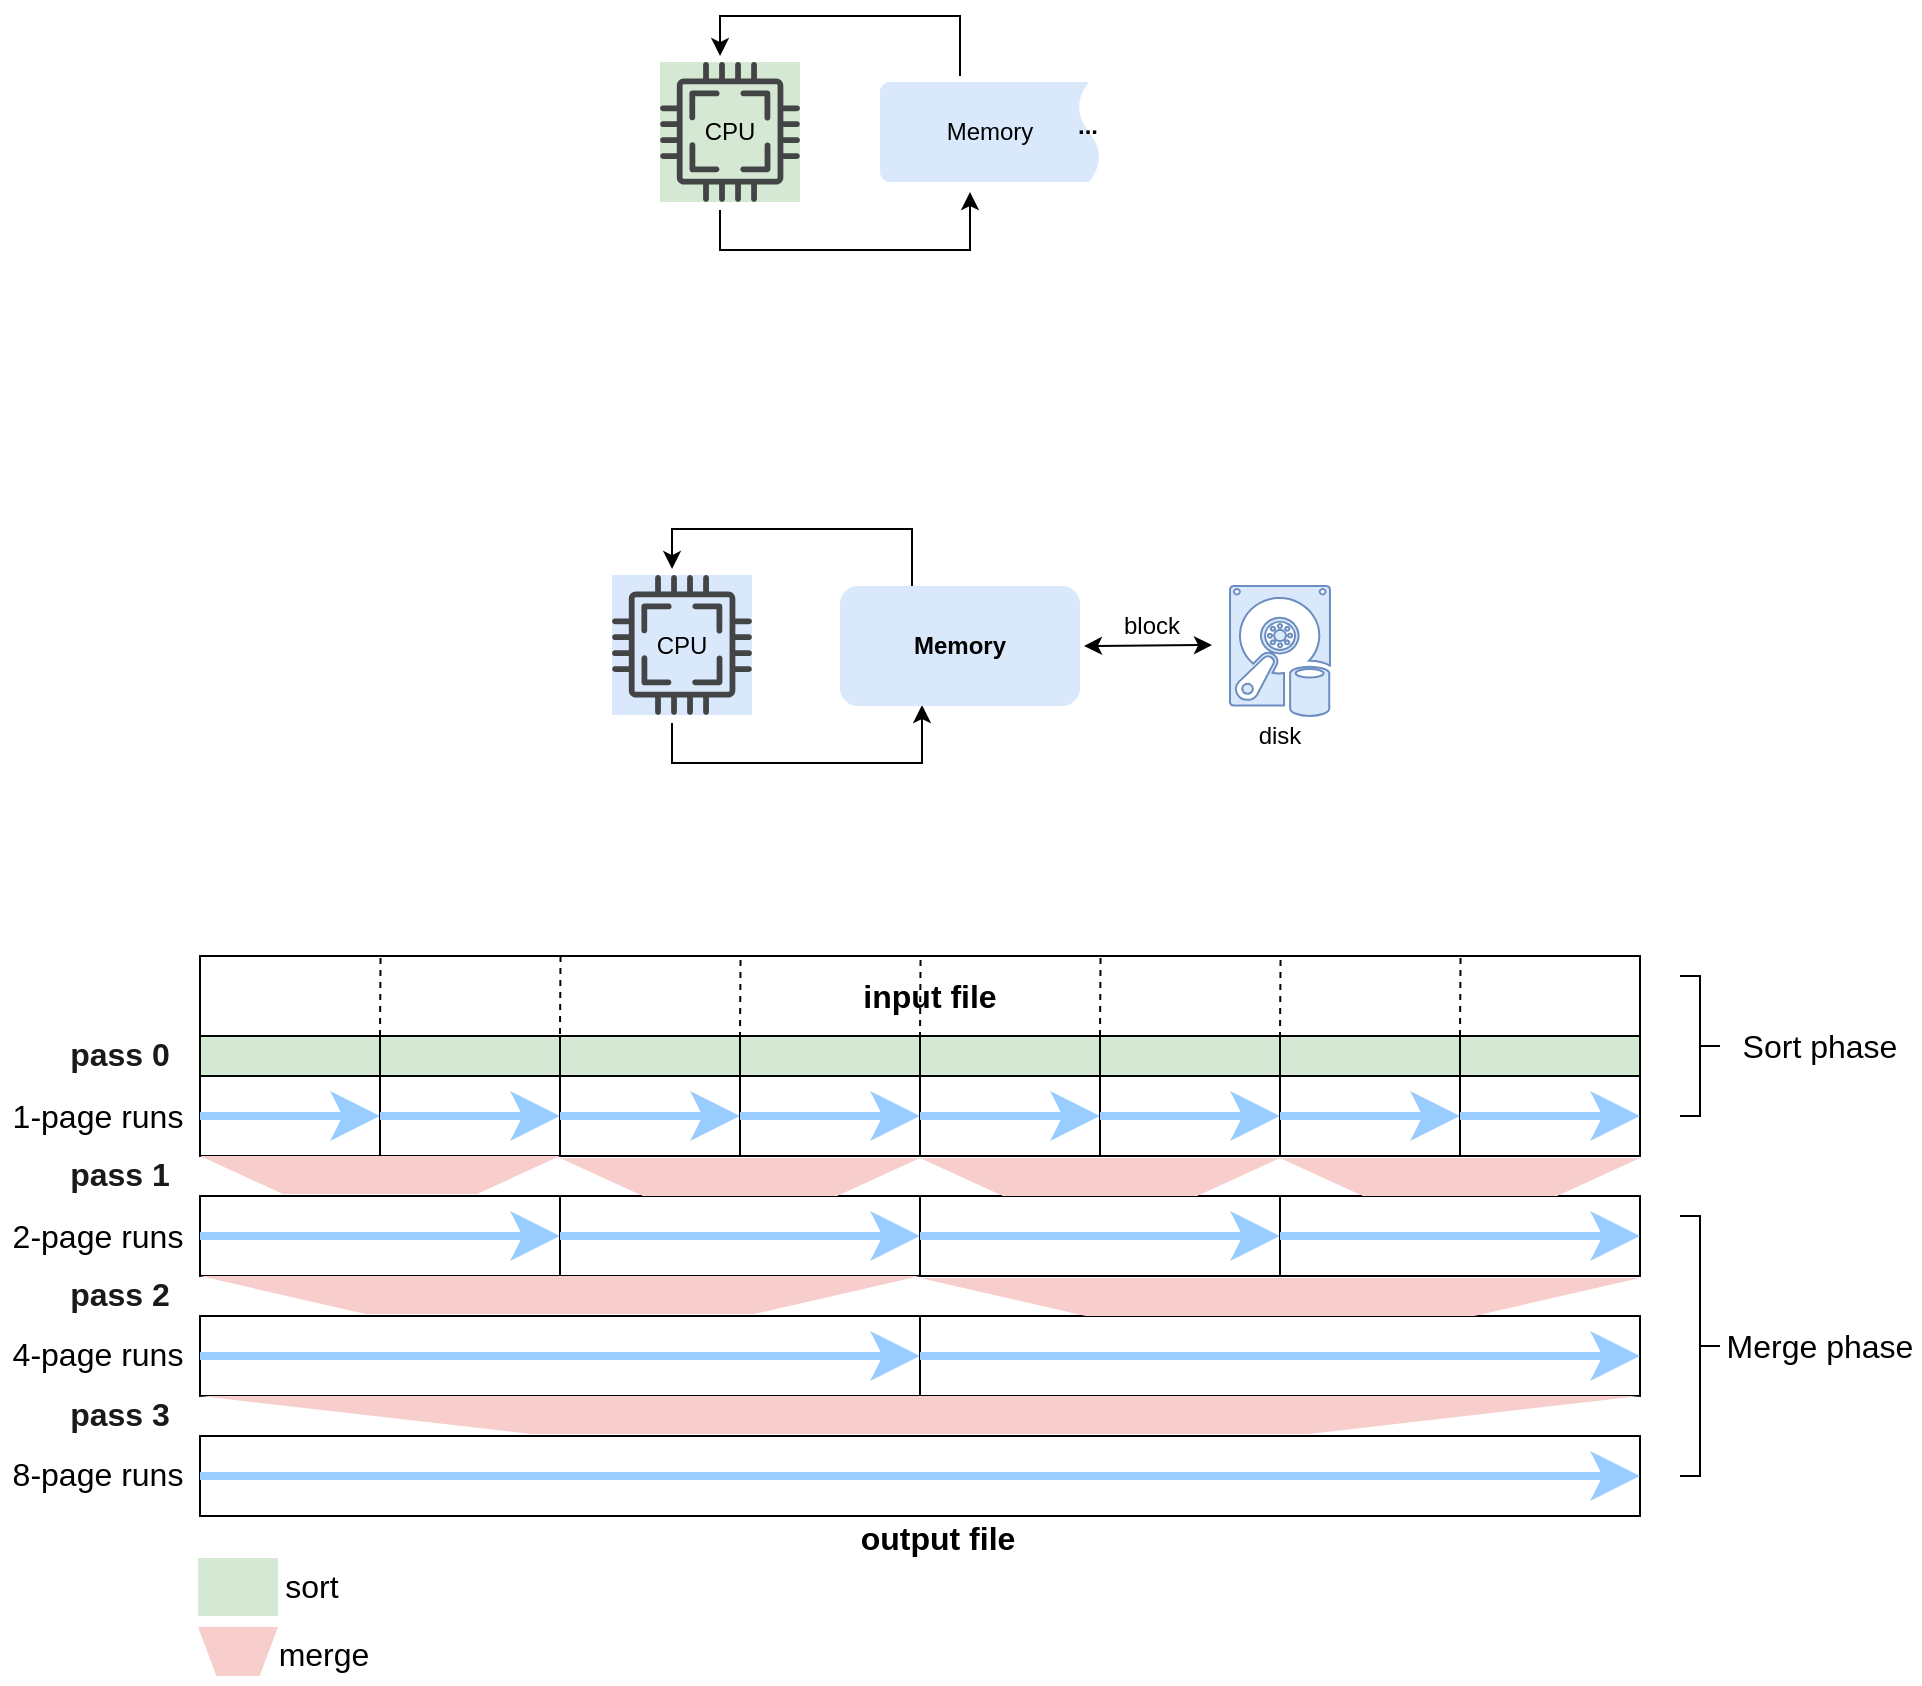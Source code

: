 <mxfile version="20.6.0" type="github">
  <diagram id="4smZeyvt5P-9_RaWFuqd" name="Page-1">
    <mxGraphModel dx="2059" dy="652" grid="1" gridSize="10" guides="1" tooltips="1" connect="1" arrows="1" fold="1" page="1" pageScale="1" pageWidth="850" pageHeight="1100" math="0" shadow="0">
      <root>
        <mxCell id="0" />
        <mxCell id="1" parent="0" />
        <mxCell id="fH4loxEB4iK8McvrBhj8-144" value="" style="verticalLabelPosition=middle;verticalAlign=middle;html=1;shape=trapezoid;perimeter=trapezoidPerimeter;whiteSpace=wrap;size=0.23;arcSize=10;flipV=1;labelPosition=center;align=center;strokeColor=none;strokeWidth=1;fontSize=16;fillColor=#f8cecc;" parent="1" vertex="1">
          <mxGeometry x="19" y="1045.5" width="40" height="24.5" as="geometry" />
        </mxCell>
        <mxCell id="fH4loxEB4iK8McvrBhj8-143" value="" style="rounded=0;whiteSpace=wrap;html=1;strokeColor=none;strokeWidth=1;fontSize=16;fillColor=#d5e8d4;" parent="1" vertex="1">
          <mxGeometry x="19" y="1011" width="40" height="29" as="geometry" />
        </mxCell>
        <mxCell id="fH4loxEB4iK8McvrBhj8-13" value="" style="group;fillColor=#d5e8d4;strokeColor=none;" parent="1" vertex="1" connectable="0">
          <mxGeometry x="250" y="263" width="70" height="70" as="geometry" />
        </mxCell>
        <mxCell id="fH4loxEB4iK8McvrBhj8-11" value="" style="sketch=0;pointerEvents=1;shadow=0;dashed=0;html=1;strokeColor=none;fillColor=#434445;aspect=fixed;labelPosition=center;verticalLabelPosition=bottom;verticalAlign=top;align=center;outlineConnect=0;shape=mxgraph.vvd.cpu;" parent="fH4loxEB4iK8McvrBhj8-13" vertex="1">
          <mxGeometry width="70" height="70" as="geometry" />
        </mxCell>
        <mxCell id="fH4loxEB4iK8McvrBhj8-12" value="CPU" style="text;html=1;strokeColor=none;fillColor=#d5e8d4;align=center;verticalAlign=middle;whiteSpace=wrap;rounded=0;" parent="fH4loxEB4iK8McvrBhj8-13" vertex="1">
          <mxGeometry x="20" y="20" width="30" height="30" as="geometry" />
        </mxCell>
        <mxCell id="fH4loxEB4iK8McvrBhj8-14" value="Memory" style="strokeWidth=2;html=1;shape=mxgraph.flowchart.document2;whiteSpace=wrap;size=0.1;direction=north;fillColor=#dae8fc;strokeColor=none;" parent="1" vertex="1">
          <mxGeometry x="360" y="273" width="110" height="50" as="geometry" />
        </mxCell>
        <mxCell id="fH4loxEB4iK8McvrBhj8-15" value="..." style="text;html=1;strokeColor=none;fillColor=none;align=center;verticalAlign=middle;whiteSpace=wrap;rounded=0;fontStyle=1;spacingTop=0;" parent="1" vertex="1">
          <mxGeometry x="434" y="280" width="60" height="30" as="geometry" />
        </mxCell>
        <mxCell id="fH4loxEB4iK8McvrBhj8-16" value="" style="endArrow=classic;html=1;rounded=0;entryX=0.429;entryY=-0.014;entryDx=0;entryDy=0;entryPerimeter=0;" parent="1" edge="1">
          <mxGeometry width="50" height="50" relative="1" as="geometry">
            <mxPoint x="400" y="270" as="sourcePoint" />
            <mxPoint x="280.03" y="260.02" as="targetPoint" />
            <Array as="points">
              <mxPoint x="400" y="240" />
              <mxPoint x="280" y="240" />
            </Array>
          </mxGeometry>
        </mxCell>
        <mxCell id="fH4loxEB4iK8McvrBhj8-17" value="" style="endArrow=classic;html=1;rounded=0;entryX=0;entryY=0.5;entryDx=0;entryDy=0;entryPerimeter=0;" parent="1" edge="1">
          <mxGeometry width="50" height="50" relative="1" as="geometry">
            <mxPoint x="280" y="337" as="sourcePoint" />
            <mxPoint x="405" y="328" as="targetPoint" />
            <Array as="points">
              <mxPoint x="280" y="357" />
              <mxPoint x="405" y="357" />
            </Array>
          </mxGeometry>
        </mxCell>
        <mxCell id="fH4loxEB4iK8McvrBhj8-19" value="" style="group;fillColor=#dae8fc;strokeColor=none;" parent="1" vertex="1" connectable="0">
          <mxGeometry x="226" y="519.5" width="70" height="70" as="geometry" />
        </mxCell>
        <mxCell id="fH4loxEB4iK8McvrBhj8-20" value="" style="sketch=0;pointerEvents=1;shadow=0;dashed=0;html=1;strokeColor=none;fillColor=#434445;aspect=fixed;labelPosition=center;verticalLabelPosition=bottom;verticalAlign=top;align=center;outlineConnect=0;shape=mxgraph.vvd.cpu;" parent="fH4loxEB4iK8McvrBhj8-19" vertex="1">
          <mxGeometry width="70" height="70" as="geometry" />
        </mxCell>
        <mxCell id="fH4loxEB4iK8McvrBhj8-21" value="CPU" style="text;html=1;strokeColor=none;fillColor=#dae8fc;align=center;verticalAlign=middle;whiteSpace=wrap;rounded=0;" parent="fH4loxEB4iK8McvrBhj8-19" vertex="1">
          <mxGeometry x="20" y="20" width="30" height="30" as="geometry" />
        </mxCell>
        <mxCell id="fH4loxEB4iK8McvrBhj8-24" value="" style="endArrow=classic;html=1;rounded=0;entryX=0.429;entryY=-0.014;entryDx=0;entryDy=0;entryPerimeter=0;" parent="1" edge="1">
          <mxGeometry width="50" height="50" relative="1" as="geometry">
            <mxPoint x="376" y="526.5" as="sourcePoint" />
            <mxPoint x="256.03" y="516.52" as="targetPoint" />
            <Array as="points">
              <mxPoint x="376" y="496.5" />
              <mxPoint x="256" y="496.5" />
            </Array>
          </mxGeometry>
        </mxCell>
        <mxCell id="fH4loxEB4iK8McvrBhj8-25" value="" style="endArrow=classic;html=1;rounded=0;entryX=0;entryY=0.5;entryDx=0;entryDy=0;entryPerimeter=0;" parent="1" edge="1">
          <mxGeometry width="50" height="50" relative="1" as="geometry">
            <mxPoint x="256" y="593.5" as="sourcePoint" />
            <mxPoint x="381" y="584.5" as="targetPoint" />
            <Array as="points">
              <mxPoint x="256" y="613.5" />
              <mxPoint x="381" y="613.5" />
            </Array>
          </mxGeometry>
        </mxCell>
        <mxCell id="fH4loxEB4iK8McvrBhj8-26" value="Memory" style="rounded=1;whiteSpace=wrap;html=1;strokeColor=none;fillColor=#dae8fc;fontStyle=1" parent="1" vertex="1">
          <mxGeometry x="340" y="525" width="120" height="60" as="geometry" />
        </mxCell>
        <mxCell id="fH4loxEB4iK8McvrBhj8-28" value="" style="endArrow=classic;startArrow=classic;html=1;rounded=0;exitX=1;exitY=0.5;exitDx=0;exitDy=0;entryX=0;entryY=0.5;entryDx=0;entryDy=0;" parent="1" edge="1">
          <mxGeometry width="50" height="50" relative="1" as="geometry">
            <mxPoint x="462" y="555" as="sourcePoint" />
            <mxPoint x="526" y="554.5" as="targetPoint" />
          </mxGeometry>
        </mxCell>
        <mxCell id="fH4loxEB4iK8McvrBhj8-29" value="block" style="text;html=1;strokeColor=none;fillColor=none;align=center;verticalAlign=middle;whiteSpace=wrap;rounded=0;" parent="1" vertex="1">
          <mxGeometry x="466" y="529.5" width="60" height="30" as="geometry" />
        </mxCell>
        <mxCell id="fH4loxEB4iK8McvrBhj8-30" value="" style="verticalLabelPosition=bottom;html=1;verticalAlign=top;align=center;strokeColor=#6c8ebf;fillColor=#dae8fc;shape=mxgraph.azure.vhd_data_disk;pointerEvents=1;" parent="1" vertex="1">
          <mxGeometry x="535" y="525" width="50" height="65" as="geometry" />
        </mxCell>
        <mxCell id="fH4loxEB4iK8McvrBhj8-31" value="disk" style="text;html=1;strokeColor=none;fillColor=none;align=center;verticalAlign=middle;whiteSpace=wrap;rounded=0;" parent="1" vertex="1">
          <mxGeometry x="530" y="585" width="60" height="30" as="geometry" />
        </mxCell>
        <mxCell id="fH4loxEB4iK8McvrBhj8-32" value="" style="rounded=0;whiteSpace=wrap;html=1;fontSize=16;" parent="1" vertex="1">
          <mxGeometry x="20" y="710" width="720" height="40" as="geometry" />
        </mxCell>
        <mxCell id="fH4loxEB4iK8McvrBhj8-136" value="" style="edgeStyle=orthogonalEdgeStyle;rounded=0;orthogonalLoop=1;jettySize=auto;html=1;dashed=1;strokeColor=#000000;strokeWidth=1;fontSize=16;startArrow=none;startFill=0;endArrow=block;endFill=1;endSize=12;" parent="1" source="fH4loxEB4iK8McvrBhj8-33" target="fH4loxEB4iK8McvrBhj8-32" edge="1">
          <mxGeometry relative="1" as="geometry" />
        </mxCell>
        <mxCell id="fH4loxEB4iK8McvrBhj8-33" value="" style="rounded=0;whiteSpace=wrap;html=1;fontSize=16;" parent="1" vertex="1">
          <mxGeometry x="20" y="770" width="90" height="40" as="geometry" />
        </mxCell>
        <mxCell id="fH4loxEB4iK8McvrBhj8-35" value="" style="endArrow=classic;html=1;rounded=0;fontSize=16;exitX=0;exitY=0.5;exitDx=0;exitDy=0;entryX=1;entryY=0.5;entryDx=0;entryDy=0;fillColor=#dae8fc;strokeColor=#99CCFF;strokeWidth=4;startArrow=none;startFill=0;endSize=12;" parent="1" source="fH4loxEB4iK8McvrBhj8-33" target="fH4loxEB4iK8McvrBhj8-33" edge="1">
          <mxGeometry width="50" height="50" relative="1" as="geometry">
            <mxPoint x="400" y="860" as="sourcePoint" />
            <mxPoint x="450" y="810" as="targetPoint" />
          </mxGeometry>
        </mxCell>
        <mxCell id="fH4loxEB4iK8McvrBhj8-36" value="" style="rounded=0;whiteSpace=wrap;html=1;fontSize=16;" parent="1" vertex="1">
          <mxGeometry x="110" y="770" width="90" height="40" as="geometry" />
        </mxCell>
        <mxCell id="fH4loxEB4iK8McvrBhj8-37" value="" style="endArrow=classic;html=1;rounded=0;fontSize=16;exitX=0;exitY=0.5;exitDx=0;exitDy=0;entryX=1;entryY=0.5;entryDx=0;entryDy=0;fillColor=#dae8fc;strokeColor=#99CCFF;strokeWidth=4;startArrow=none;startFill=0;endSize=12;" parent="1" source="fH4loxEB4iK8McvrBhj8-36" target="fH4loxEB4iK8McvrBhj8-36" edge="1">
          <mxGeometry width="50" height="50" relative="1" as="geometry">
            <mxPoint x="490" y="860" as="sourcePoint" />
            <mxPoint x="540" y="810" as="targetPoint" />
          </mxGeometry>
        </mxCell>
        <mxCell id="fH4loxEB4iK8McvrBhj8-38" value="" style="rounded=0;whiteSpace=wrap;html=1;fontSize=16;" parent="1" vertex="1">
          <mxGeometry x="200" y="770" width="90" height="40" as="geometry" />
        </mxCell>
        <mxCell id="fH4loxEB4iK8McvrBhj8-39" value="" style="endArrow=classic;html=1;rounded=0;fontSize=16;exitX=0;exitY=0.5;exitDx=0;exitDy=0;entryX=1;entryY=0.5;entryDx=0;entryDy=0;fillColor=#dae8fc;strokeColor=#99CCFF;strokeWidth=4;startArrow=none;startFill=0;endSize=12;" parent="1" source="fH4loxEB4iK8McvrBhj8-38" target="fH4loxEB4iK8McvrBhj8-38" edge="1">
          <mxGeometry width="50" height="50" relative="1" as="geometry">
            <mxPoint x="580" y="860" as="sourcePoint" />
            <mxPoint x="630" y="810" as="targetPoint" />
          </mxGeometry>
        </mxCell>
        <mxCell id="fH4loxEB4iK8McvrBhj8-42" value="" style="rounded=0;whiteSpace=wrap;html=1;fontSize=16;" parent="1" vertex="1">
          <mxGeometry x="290" y="770" width="90" height="40" as="geometry" />
        </mxCell>
        <mxCell id="fH4loxEB4iK8McvrBhj8-43" value="" style="endArrow=classic;html=1;rounded=0;fontSize=16;exitX=0;exitY=0.5;exitDx=0;exitDy=0;entryX=1;entryY=0.5;entryDx=0;entryDy=0;fillColor=#dae8fc;strokeColor=#99CCFF;strokeWidth=4;startArrow=none;startFill=0;endSize=12;" parent="1" source="fH4loxEB4iK8McvrBhj8-42" target="fH4loxEB4iK8McvrBhj8-42" edge="1">
          <mxGeometry width="50" height="50" relative="1" as="geometry">
            <mxPoint x="670" y="860" as="sourcePoint" />
            <mxPoint x="720" y="810" as="targetPoint" />
          </mxGeometry>
        </mxCell>
        <mxCell id="fH4loxEB4iK8McvrBhj8-44" value="" style="rounded=0;whiteSpace=wrap;html=1;fontSize=16;" parent="1" vertex="1">
          <mxGeometry x="380" y="770" width="90" height="40" as="geometry" />
        </mxCell>
        <mxCell id="fH4loxEB4iK8McvrBhj8-45" value="" style="endArrow=classic;html=1;rounded=0;fontSize=16;exitX=0;exitY=0.5;exitDx=0;exitDy=0;entryX=1;entryY=0.5;entryDx=0;entryDy=0;fillColor=#dae8fc;strokeColor=#99CCFF;strokeWidth=4;startArrow=none;startFill=0;endSize=12;" parent="1" source="fH4loxEB4iK8McvrBhj8-44" target="fH4loxEB4iK8McvrBhj8-44" edge="1">
          <mxGeometry width="50" height="50" relative="1" as="geometry">
            <mxPoint x="760" y="860" as="sourcePoint" />
            <mxPoint x="810" y="810" as="targetPoint" />
          </mxGeometry>
        </mxCell>
        <mxCell id="fH4loxEB4iK8McvrBhj8-46" value="" style="rounded=0;whiteSpace=wrap;html=1;fontSize=16;" parent="1" vertex="1">
          <mxGeometry x="470" y="770" width="90" height="40" as="geometry" />
        </mxCell>
        <mxCell id="fH4loxEB4iK8McvrBhj8-47" value="" style="endArrow=classic;html=1;rounded=0;fontSize=16;exitX=0;exitY=0.5;exitDx=0;exitDy=0;entryX=1;entryY=0.5;entryDx=0;entryDy=0;fillColor=#dae8fc;strokeColor=#99CCFF;strokeWidth=4;startArrow=none;startFill=0;endSize=12;" parent="1" source="fH4loxEB4iK8McvrBhj8-46" target="fH4loxEB4iK8McvrBhj8-46" edge="1">
          <mxGeometry width="50" height="50" relative="1" as="geometry">
            <mxPoint x="850" y="860" as="sourcePoint" />
            <mxPoint x="900" y="810" as="targetPoint" />
          </mxGeometry>
        </mxCell>
        <mxCell id="fH4loxEB4iK8McvrBhj8-48" value="" style="rounded=0;whiteSpace=wrap;html=1;fontSize=16;" parent="1" vertex="1">
          <mxGeometry x="560" y="770" width="90" height="40" as="geometry" />
        </mxCell>
        <mxCell id="fH4loxEB4iK8McvrBhj8-49" value="" style="endArrow=classic;html=1;rounded=0;fontSize=16;exitX=0;exitY=0.5;exitDx=0;exitDy=0;entryX=1;entryY=0.5;entryDx=0;entryDy=0;fillColor=#dae8fc;strokeColor=#99CCFF;strokeWidth=4;startArrow=none;startFill=0;endSize=12;" parent="1" source="fH4loxEB4iK8McvrBhj8-48" target="fH4loxEB4iK8McvrBhj8-48" edge="1">
          <mxGeometry width="50" height="50" relative="1" as="geometry">
            <mxPoint x="940" y="860" as="sourcePoint" />
            <mxPoint x="990" y="810" as="targetPoint" />
          </mxGeometry>
        </mxCell>
        <mxCell id="fH4loxEB4iK8McvrBhj8-50" value="" style="rounded=0;whiteSpace=wrap;html=1;fontSize=16;" parent="1" vertex="1">
          <mxGeometry x="650" y="770" width="90" height="40" as="geometry" />
        </mxCell>
        <mxCell id="fH4loxEB4iK8McvrBhj8-51" value="" style="endArrow=classic;html=1;rounded=0;fontSize=16;exitX=0;exitY=0.5;exitDx=0;exitDy=0;entryX=1;entryY=0.5;entryDx=0;entryDy=0;fillColor=#dae8fc;strokeColor=#99CCFF;strokeWidth=4;startArrow=none;startFill=0;endSize=12;" parent="1" source="fH4loxEB4iK8McvrBhj8-50" target="fH4loxEB4iK8McvrBhj8-50" edge="1">
          <mxGeometry width="50" height="50" relative="1" as="geometry">
            <mxPoint x="1030" y="860" as="sourcePoint" />
            <mxPoint x="1080" y="810" as="targetPoint" />
          </mxGeometry>
        </mxCell>
        <mxCell id="fH4loxEB4iK8McvrBhj8-54" value="" style="rounded=0;whiteSpace=wrap;html=1;fontSize=16;" parent="1" vertex="1">
          <mxGeometry x="20" y="830" width="180" height="40" as="geometry" />
        </mxCell>
        <mxCell id="fH4loxEB4iK8McvrBhj8-55" value="" style="endArrow=classic;html=1;rounded=0;fontSize=16;exitX=0;exitY=0.5;exitDx=0;exitDy=0;entryX=1;entryY=0.5;entryDx=0;entryDy=0;fillColor=#dae8fc;strokeColor=#99CCFF;strokeWidth=4;startArrow=none;startFill=0;endSize=12;" parent="1" source="fH4loxEB4iK8McvrBhj8-54" target="fH4loxEB4iK8McvrBhj8-54" edge="1">
          <mxGeometry width="50" height="50" relative="1" as="geometry">
            <mxPoint x="400" y="920" as="sourcePoint" />
            <mxPoint x="450" y="870" as="targetPoint" />
          </mxGeometry>
        </mxCell>
        <mxCell id="fH4loxEB4iK8McvrBhj8-56" value="" style="rounded=0;whiteSpace=wrap;html=1;fontSize=16;" parent="1" vertex="1">
          <mxGeometry x="200" y="830" width="180" height="40" as="geometry" />
        </mxCell>
        <mxCell id="fH4loxEB4iK8McvrBhj8-57" value="" style="endArrow=classic;html=1;rounded=0;fontSize=16;exitX=0;exitY=0.5;exitDx=0;exitDy=0;entryX=1;entryY=0.5;entryDx=0;entryDy=0;fillColor=#dae8fc;strokeColor=#99CCFF;strokeWidth=4;startArrow=none;startFill=0;endSize=12;" parent="1" source="fH4loxEB4iK8McvrBhj8-56" target="fH4loxEB4iK8McvrBhj8-56" edge="1">
          <mxGeometry width="50" height="50" relative="1" as="geometry">
            <mxPoint x="580" y="920" as="sourcePoint" />
            <mxPoint x="630" y="870" as="targetPoint" />
          </mxGeometry>
        </mxCell>
        <mxCell id="fH4loxEB4iK8McvrBhj8-58" value="" style="rounded=0;whiteSpace=wrap;html=1;fontSize=16;" parent="1" vertex="1">
          <mxGeometry x="380" y="830" width="180" height="40" as="geometry" />
        </mxCell>
        <mxCell id="fH4loxEB4iK8McvrBhj8-59" value="" style="endArrow=classic;html=1;rounded=0;fontSize=16;exitX=0;exitY=0.5;exitDx=0;exitDy=0;entryX=1;entryY=0.5;entryDx=0;entryDy=0;fillColor=#dae8fc;strokeColor=#99CCFF;strokeWidth=4;startArrow=none;startFill=0;endSize=12;" parent="1" source="fH4loxEB4iK8McvrBhj8-58" target="fH4loxEB4iK8McvrBhj8-58" edge="1">
          <mxGeometry width="50" height="50" relative="1" as="geometry">
            <mxPoint x="760" y="920" as="sourcePoint" />
            <mxPoint x="810" y="870" as="targetPoint" />
          </mxGeometry>
        </mxCell>
        <mxCell id="fH4loxEB4iK8McvrBhj8-60" value="" style="rounded=0;whiteSpace=wrap;html=1;fontSize=16;" parent="1" vertex="1">
          <mxGeometry x="560" y="830" width="180" height="40" as="geometry" />
        </mxCell>
        <mxCell id="fH4loxEB4iK8McvrBhj8-61" value="" style="endArrow=classic;html=1;rounded=0;fontSize=16;exitX=0;exitY=0.5;exitDx=0;exitDy=0;entryX=1;entryY=0.5;entryDx=0;entryDy=0;fillColor=#dae8fc;strokeColor=#99CCFF;strokeWidth=4;startArrow=none;startFill=0;endSize=12;" parent="1" source="fH4loxEB4iK8McvrBhj8-60" target="fH4loxEB4iK8McvrBhj8-60" edge="1">
          <mxGeometry width="50" height="50" relative="1" as="geometry">
            <mxPoint x="940" y="920" as="sourcePoint" />
            <mxPoint x="990" y="870" as="targetPoint" />
          </mxGeometry>
        </mxCell>
        <mxCell id="fH4loxEB4iK8McvrBhj8-62" value="" style="rounded=0;whiteSpace=wrap;html=1;fontSize=16;" parent="1" vertex="1">
          <mxGeometry x="20" y="890" width="360" height="40" as="geometry" />
        </mxCell>
        <mxCell id="fH4loxEB4iK8McvrBhj8-63" value="" style="endArrow=classic;html=1;rounded=0;fontSize=16;exitX=0;exitY=0.5;exitDx=0;exitDy=0;entryX=1;entryY=0.5;entryDx=0;entryDy=0;fillColor=#dae8fc;strokeColor=#99CCFF;strokeWidth=4;startArrow=none;startFill=0;endSize=12;" parent="1" source="fH4loxEB4iK8McvrBhj8-62" target="fH4loxEB4iK8McvrBhj8-62" edge="1">
          <mxGeometry width="50" height="50" relative="1" as="geometry">
            <mxPoint x="400" y="980" as="sourcePoint" />
            <mxPoint x="450" y="930" as="targetPoint" />
          </mxGeometry>
        </mxCell>
        <mxCell id="fH4loxEB4iK8McvrBhj8-65" value="" style="rounded=0;whiteSpace=wrap;html=1;fontSize=16;" parent="1" vertex="1">
          <mxGeometry x="380" y="890" width="360" height="40" as="geometry" />
        </mxCell>
        <mxCell id="fH4loxEB4iK8McvrBhj8-66" value="" style="endArrow=classic;html=1;rounded=0;fontSize=16;exitX=0;exitY=0.5;exitDx=0;exitDy=0;entryX=1;entryY=0.5;entryDx=0;entryDy=0;fillColor=#dae8fc;strokeColor=#99CCFF;strokeWidth=4;startArrow=none;startFill=0;endSize=12;" parent="1" source="fH4loxEB4iK8McvrBhj8-65" target="fH4loxEB4iK8McvrBhj8-65" edge="1">
          <mxGeometry width="50" height="50" relative="1" as="geometry">
            <mxPoint x="760" y="980" as="sourcePoint" />
            <mxPoint x="810" y="930" as="targetPoint" />
          </mxGeometry>
        </mxCell>
        <mxCell id="fH4loxEB4iK8McvrBhj8-67" value="" style="rounded=0;whiteSpace=wrap;html=1;fontSize=16;" parent="1" vertex="1">
          <mxGeometry x="20" y="950" width="720" height="40" as="geometry" />
        </mxCell>
        <mxCell id="fH4loxEB4iK8McvrBhj8-68" value="" style="endArrow=classic;html=1;rounded=0;fontSize=16;exitX=0;exitY=0.5;exitDx=0;exitDy=0;entryX=1;entryY=0.5;entryDx=0;entryDy=0;fillColor=#dae8fc;strokeColor=#99CCFF;strokeWidth=4;startArrow=none;startFill=0;endSize=12;" parent="1" source="fH4loxEB4iK8McvrBhj8-67" target="fH4loxEB4iK8McvrBhj8-67" edge="1">
          <mxGeometry width="50" height="50" relative="1" as="geometry">
            <mxPoint x="400" y="1040" as="sourcePoint" />
            <mxPoint x="450" y="990" as="targetPoint" />
          </mxGeometry>
        </mxCell>
        <mxCell id="fH4loxEB4iK8McvrBhj8-69" value="output file" style="text;html=1;strokeColor=none;fillColor=none;align=center;verticalAlign=middle;whiteSpace=wrap;rounded=0;fontSize=16;fontStyle=1" parent="1" vertex="1">
          <mxGeometry x="344" y="986" width="90" height="30" as="geometry" />
        </mxCell>
        <mxCell id="fH4loxEB4iK8McvrBhj8-71" value="" style="strokeWidth=1;html=1;shape=mxgraph.flowchart.annotation_2;align=left;labelPosition=right;pointerEvents=1;strokeColor=default;fontSize=16;fillColor=default;rotation=-180;" parent="1" vertex="1">
          <mxGeometry x="760" y="720" width="20" height="70" as="geometry" />
        </mxCell>
        <mxCell id="fH4loxEB4iK8McvrBhj8-72" value="Sort phase" style="text;html=1;strokeColor=none;fillColor=none;align=center;verticalAlign=middle;whiteSpace=wrap;rounded=0;strokeWidth=1;fontSize=16;" parent="1" vertex="1">
          <mxGeometry x="790" y="740" width="80" height="30" as="geometry" />
        </mxCell>
        <mxCell id="fH4loxEB4iK8McvrBhj8-73" value="" style="strokeWidth=1;html=1;shape=mxgraph.flowchart.annotation_2;align=left;labelPosition=right;pointerEvents=1;strokeColor=default;fontSize=16;fillColor=default;rotation=-180;" parent="1" vertex="1">
          <mxGeometry x="760" y="840" width="20" height="130" as="geometry" />
        </mxCell>
        <mxCell id="fH4loxEB4iK8McvrBhj8-74" value="Merge phase" style="text;html=1;strokeColor=none;fillColor=none;align=center;verticalAlign=middle;whiteSpace=wrap;rounded=0;strokeWidth=1;fontSize=16;" parent="1" vertex="1">
          <mxGeometry x="780" y="890" width="100" height="30" as="geometry" />
        </mxCell>
        <mxCell id="fH4loxEB4iK8McvrBhj8-92" value="" style="verticalLabelPosition=middle;verticalAlign=middle;html=1;shape=trapezoid;perimeter=trapezoidPerimeter;whiteSpace=wrap;size=0.23;arcSize=10;flipV=1;labelPosition=center;align=center;strokeColor=none;strokeWidth=1;fontSize=16;fillColor=#f8cecc;" parent="1" vertex="1">
          <mxGeometry x="20" y="810" width="180" height="19" as="geometry" />
        </mxCell>
        <mxCell id="fH4loxEB4iK8McvrBhj8-94" value="" style="verticalLabelPosition=middle;verticalAlign=middle;html=1;shape=trapezoid;perimeter=trapezoidPerimeter;whiteSpace=wrap;size=0.23;arcSize=10;flipV=1;labelPosition=center;align=center;strokeColor=none;strokeWidth=1;fontSize=16;fillColor=#f8cecc;" parent="1" vertex="1">
          <mxGeometry x="200" y="811" width="180" height="19" as="geometry" />
        </mxCell>
        <mxCell id="fH4loxEB4iK8McvrBhj8-95" value="" style="verticalLabelPosition=middle;verticalAlign=middle;html=1;shape=trapezoid;perimeter=trapezoidPerimeter;whiteSpace=wrap;size=0.23;arcSize=10;flipV=1;labelPosition=center;align=center;strokeColor=none;strokeWidth=1;fontSize=16;fillColor=#f8cecc;" parent="1" vertex="1">
          <mxGeometry x="380" y="811" width="180" height="19" as="geometry" />
        </mxCell>
        <mxCell id="fH4loxEB4iK8McvrBhj8-96" value="" style="verticalLabelPosition=middle;verticalAlign=middle;html=1;shape=trapezoid;perimeter=trapezoidPerimeter;whiteSpace=wrap;size=0.23;arcSize=10;flipV=1;labelPosition=center;align=center;strokeColor=none;strokeWidth=1;fontSize=16;fillColor=#f8cecc;" parent="1" vertex="1">
          <mxGeometry x="560" y="811" width="180" height="19" as="geometry" />
        </mxCell>
        <mxCell id="fH4loxEB4iK8McvrBhj8-97" value="" style="verticalLabelPosition=middle;verticalAlign=middle;html=1;shape=trapezoid;perimeter=trapezoidPerimeter;whiteSpace=wrap;size=0.23;arcSize=10;flipV=1;labelPosition=center;align=center;strokeColor=none;strokeWidth=1;fontSize=16;fillColor=#f8cecc;" parent="1" vertex="1">
          <mxGeometry x="20" y="870" width="360" height="19" as="geometry" />
        </mxCell>
        <mxCell id="fH4loxEB4iK8McvrBhj8-98" value="" style="verticalLabelPosition=middle;verticalAlign=middle;html=1;shape=trapezoid;perimeter=trapezoidPerimeter;whiteSpace=wrap;size=0.23;arcSize=10;flipV=1;labelPosition=center;align=center;strokeColor=none;strokeWidth=1;fontSize=16;fillColor=#f8cecc;" parent="1" vertex="1">
          <mxGeometry x="380" y="871" width="360" height="19" as="geometry" />
        </mxCell>
        <mxCell id="fH4loxEB4iK8McvrBhj8-99" value="" style="verticalLabelPosition=middle;verticalAlign=middle;html=1;shape=trapezoid;perimeter=trapezoidPerimeter;whiteSpace=wrap;size=0.23;arcSize=10;flipV=1;labelPosition=center;align=center;strokeColor=none;strokeWidth=1;fontSize=16;fillColor=#f8cecc;" parent="1" vertex="1">
          <mxGeometry x="20" y="930" width="720" height="19" as="geometry" />
        </mxCell>
        <mxCell id="fH4loxEB4iK8McvrBhj8-102" value="" style="rounded=0;whiteSpace=wrap;html=1;strokeColor=default;strokeWidth=1;fontSize=16;fillColor=#d5e8d4;" parent="1" vertex="1">
          <mxGeometry x="20" y="750" width="90" height="20" as="geometry" />
        </mxCell>
        <mxCell id="fH4loxEB4iK8McvrBhj8-103" value="" style="shape=image;html=1;verticalAlign=top;verticalLabelPosition=bottom;labelBackgroundColor=#ffffff;imageAspect=0;aspect=fixed;image=https://cdn0.iconfinder.com/data/icons/ui-interface-6/24/filter-128.png;strokeColor=default;strokeWidth=1;fontSize=16;fillColor=default;imageBorder=none;" parent="1" vertex="1">
          <mxGeometry x="53" y="751" width="20" height="20" as="geometry" />
        </mxCell>
        <mxCell id="fH4loxEB4iK8McvrBhj8-104" value="" style="rounded=0;whiteSpace=wrap;html=1;strokeColor=default;strokeWidth=1;fontSize=16;fillColor=#d5e8d4;" parent="1" vertex="1">
          <mxGeometry x="110" y="750" width="90" height="20" as="geometry" />
        </mxCell>
        <mxCell id="fH4loxEB4iK8McvrBhj8-105" value="" style="shape=image;html=1;verticalAlign=top;verticalLabelPosition=bottom;labelBackgroundColor=#ffffff;imageAspect=0;aspect=fixed;image=https://cdn0.iconfinder.com/data/icons/ui-interface-6/24/filter-128.png;strokeColor=default;strokeWidth=1;fontSize=16;fillColor=default;imageBorder=none;" parent="1" vertex="1">
          <mxGeometry x="143" y="751" width="20" height="20" as="geometry" />
        </mxCell>
        <mxCell id="fH4loxEB4iK8McvrBhj8-106" value="" style="rounded=0;whiteSpace=wrap;html=1;strokeColor=default;strokeWidth=1;fontSize=16;fillColor=#d5e8d4;" parent="1" vertex="1">
          <mxGeometry x="200" y="750" width="90" height="20" as="geometry" />
        </mxCell>
        <mxCell id="fH4loxEB4iK8McvrBhj8-107" value="" style="shape=image;html=1;verticalAlign=top;verticalLabelPosition=bottom;labelBackgroundColor=#ffffff;imageAspect=0;aspect=fixed;image=https://cdn0.iconfinder.com/data/icons/ui-interface-6/24/filter-128.png;strokeColor=default;strokeWidth=1;fontSize=16;fillColor=default;imageBorder=none;" parent="1" vertex="1">
          <mxGeometry x="233" y="751" width="20" height="20" as="geometry" />
        </mxCell>
        <mxCell id="fH4loxEB4iK8McvrBhj8-108" value="" style="rounded=0;whiteSpace=wrap;html=1;strokeColor=default;strokeWidth=1;fontSize=16;fillColor=#d5e8d4;" parent="1" vertex="1">
          <mxGeometry x="290" y="750" width="90" height="20" as="geometry" />
        </mxCell>
        <mxCell id="fH4loxEB4iK8McvrBhj8-109" value="" style="shape=image;html=1;verticalAlign=top;verticalLabelPosition=bottom;labelBackgroundColor=#ffffff;imageAspect=0;aspect=fixed;image=https://cdn0.iconfinder.com/data/icons/ui-interface-6/24/filter-128.png;strokeColor=default;strokeWidth=1;fontSize=16;fillColor=default;imageBorder=none;" parent="1" vertex="1">
          <mxGeometry x="323" y="751" width="20" height="20" as="geometry" />
        </mxCell>
        <mxCell id="fH4loxEB4iK8McvrBhj8-112" value="" style="rounded=0;whiteSpace=wrap;html=1;strokeColor=default;strokeWidth=1;fontSize=16;fillColor=#d5e8d4;" parent="1" vertex="1">
          <mxGeometry x="380" y="750" width="90" height="20" as="geometry" />
        </mxCell>
        <mxCell id="fH4loxEB4iK8McvrBhj8-113" value="" style="shape=image;html=1;verticalAlign=top;verticalLabelPosition=bottom;labelBackgroundColor=#ffffff;imageAspect=0;aspect=fixed;image=https://cdn0.iconfinder.com/data/icons/ui-interface-6/24/filter-128.png;strokeColor=default;strokeWidth=1;fontSize=16;fillColor=default;imageBorder=none;" parent="1" vertex="1">
          <mxGeometry x="413" y="751" width="20" height="20" as="geometry" />
        </mxCell>
        <mxCell id="fH4loxEB4iK8McvrBhj8-114" value="" style="rounded=0;whiteSpace=wrap;html=1;strokeColor=default;strokeWidth=1;fontSize=16;fillColor=#d5e8d4;" parent="1" vertex="1">
          <mxGeometry x="470" y="750" width="90" height="20" as="geometry" />
        </mxCell>
        <mxCell id="fH4loxEB4iK8McvrBhj8-115" value="" style="shape=image;html=1;verticalAlign=top;verticalLabelPosition=bottom;labelBackgroundColor=#ffffff;imageAspect=0;aspect=fixed;image=https://cdn0.iconfinder.com/data/icons/ui-interface-6/24/filter-128.png;strokeColor=default;strokeWidth=1;fontSize=16;fillColor=default;imageBorder=none;" parent="1" vertex="1">
          <mxGeometry x="503" y="751" width="20" height="20" as="geometry" />
        </mxCell>
        <mxCell id="fH4loxEB4iK8McvrBhj8-116" value="" style="rounded=0;whiteSpace=wrap;html=1;strokeColor=default;strokeWidth=1;fontSize=16;fillColor=#d5e8d4;" parent="1" vertex="1">
          <mxGeometry x="560" y="750" width="90" height="20" as="geometry" />
        </mxCell>
        <mxCell id="fH4loxEB4iK8McvrBhj8-117" value="" style="shape=image;html=1;verticalAlign=top;verticalLabelPosition=bottom;labelBackgroundColor=#ffffff;imageAspect=0;aspect=fixed;image=https://cdn0.iconfinder.com/data/icons/ui-interface-6/24/filter-128.png;strokeColor=default;strokeWidth=1;fontSize=16;fillColor=default;imageBorder=none;" parent="1" vertex="1">
          <mxGeometry x="593" y="751" width="20" height="20" as="geometry" />
        </mxCell>
        <mxCell id="fH4loxEB4iK8McvrBhj8-118" value="" style="rounded=0;whiteSpace=wrap;html=1;strokeColor=default;strokeWidth=1;fontSize=16;fillColor=#d5e8d4;" parent="1" vertex="1">
          <mxGeometry x="650" y="750" width="90" height="20" as="geometry" />
        </mxCell>
        <mxCell id="fH4loxEB4iK8McvrBhj8-119" value="" style="shape=image;html=1;verticalAlign=top;verticalLabelPosition=bottom;labelBackgroundColor=#ffffff;imageAspect=0;aspect=fixed;image=https://cdn0.iconfinder.com/data/icons/ui-interface-6/24/filter-128.png;strokeColor=default;strokeWidth=1;fontSize=16;fillColor=default;imageBorder=none;" parent="1" vertex="1">
          <mxGeometry x="683" y="751" width="20" height="20" as="geometry" />
        </mxCell>
        <mxCell id="fH4loxEB4iK8McvrBhj8-121" value="" style="shape=image;html=1;verticalAlign=top;verticalLabelPosition=bottom;labelBackgroundColor=#ffffff;imageAspect=0;aspect=fixed;image=https://cdn0.iconfinder.com/data/icons/phosphor-bold-vol-3-1/256/git-merge-duotone-128.png;strokeColor=default;strokeWidth=1;fontSize=16;fillColor=default;" parent="1" vertex="1">
          <mxGeometry x="103" y="811" width="20" height="20" as="geometry" />
        </mxCell>
        <mxCell id="fH4loxEB4iK8McvrBhj8-122" value="" style="shape=image;html=1;verticalAlign=top;verticalLabelPosition=bottom;labelBackgroundColor=#ffffff;imageAspect=0;aspect=fixed;image=https://cdn0.iconfinder.com/data/icons/phosphor-bold-vol-3-1/256/git-merge-duotone-128.png;strokeColor=default;strokeWidth=1;fontSize=16;fillColor=default;" parent="1" vertex="1">
          <mxGeometry x="280" y="810" width="20" height="20" as="geometry" />
        </mxCell>
        <mxCell id="fH4loxEB4iK8McvrBhj8-123" value="" style="shape=image;html=1;verticalAlign=top;verticalLabelPosition=bottom;labelBackgroundColor=#ffffff;imageAspect=0;aspect=fixed;image=https://cdn0.iconfinder.com/data/icons/phosphor-bold-vol-3-1/256/git-merge-duotone-128.png;strokeColor=default;strokeWidth=1;fontSize=16;fillColor=default;" parent="1" vertex="1">
          <mxGeometry x="460" y="810.5" width="20" height="20" as="geometry" />
        </mxCell>
        <mxCell id="fH4loxEB4iK8McvrBhj8-124" value="" style="shape=image;html=1;verticalAlign=top;verticalLabelPosition=bottom;labelBackgroundColor=#ffffff;imageAspect=0;aspect=fixed;image=https://cdn0.iconfinder.com/data/icons/phosphor-bold-vol-3-1/256/git-merge-duotone-128.png;strokeColor=default;strokeWidth=1;fontSize=16;fillColor=default;" parent="1" vertex="1">
          <mxGeometry x="640" y="810.5" width="20" height="20" as="geometry" />
        </mxCell>
        <mxCell id="fH4loxEB4iK8McvrBhj8-125" value="" style="shape=image;html=1;verticalAlign=top;verticalLabelPosition=bottom;labelBackgroundColor=#ffffff;imageAspect=0;aspect=fixed;image=https://cdn0.iconfinder.com/data/icons/phosphor-bold-vol-3-1/256/git-merge-duotone-128.png;strokeColor=default;strokeWidth=1;fontSize=16;fillColor=default;" parent="1" vertex="1">
          <mxGeometry x="190" y="870" width="20" height="20" as="geometry" />
        </mxCell>
        <mxCell id="fH4loxEB4iK8McvrBhj8-126" value="" style="shape=image;html=1;verticalAlign=top;verticalLabelPosition=bottom;labelBackgroundColor=#ffffff;imageAspect=0;aspect=fixed;image=https://cdn0.iconfinder.com/data/icons/phosphor-bold-vol-3-1/256/git-merge-duotone-128.png;strokeColor=default;strokeWidth=1;fontSize=16;fillColor=default;" parent="1" vertex="1">
          <mxGeometry x="550" y="871" width="20" height="20" as="geometry" />
        </mxCell>
        <mxCell id="fH4loxEB4iK8McvrBhj8-127" value="" style="shape=image;html=1;verticalAlign=top;verticalLabelPosition=bottom;labelBackgroundColor=#ffffff;imageAspect=0;aspect=fixed;image=https://cdn0.iconfinder.com/data/icons/phosphor-bold-vol-3-1/256/git-merge-duotone-128.png;strokeColor=default;strokeWidth=1;fontSize=16;fillColor=default;" parent="1" vertex="1">
          <mxGeometry x="370" y="931" width="20" height="20" as="geometry" />
        </mxCell>
        <mxCell id="fH4loxEB4iK8McvrBhj8-128" value="input file" style="text;html=1;strokeColor=none;fillColor=none;align=center;verticalAlign=middle;whiteSpace=wrap;rounded=0;fontSize=16;fontStyle=1" parent="1" vertex="1">
          <mxGeometry x="340" y="715" width="90" height="30" as="geometry" />
        </mxCell>
        <mxCell id="fH4loxEB4iK8McvrBhj8-129" value="" style="endArrow=none;dashed=1;html=1;strokeWidth=1;rounded=0;strokeColor=#000000;fontSize=16;endSize=12;entryX=0.124;entryY=-0.017;entryDx=0;entryDy=0;entryPerimeter=0;" parent="1" edge="1">
          <mxGeometry width="50" height="50" relative="1" as="geometry">
            <mxPoint x="110" y="750" as="sourcePoint" />
            <mxPoint x="110.28" y="709.32" as="targetPoint" />
          </mxGeometry>
        </mxCell>
        <mxCell id="fH4loxEB4iK8McvrBhj8-130" value="" style="endArrow=none;dashed=1;html=1;strokeWidth=1;rounded=0;strokeColor=#000000;fontSize=16;endSize=12;entryX=0.124;entryY=-0.017;entryDx=0;entryDy=0;entryPerimeter=0;" parent="1" edge="1">
          <mxGeometry width="50" height="50" relative="1" as="geometry">
            <mxPoint x="200" y="749" as="sourcePoint" />
            <mxPoint x="200.28" y="708.32" as="targetPoint" />
          </mxGeometry>
        </mxCell>
        <mxCell id="fH4loxEB4iK8McvrBhj8-131" value="" style="endArrow=none;dashed=1;html=1;strokeWidth=1;rounded=0;strokeColor=#000000;fontSize=16;endSize=12;entryX=0.124;entryY=-0.017;entryDx=0;entryDy=0;entryPerimeter=0;" parent="1" edge="1">
          <mxGeometry width="50" height="50" relative="1" as="geometry">
            <mxPoint x="290" y="751" as="sourcePoint" />
            <mxPoint x="290.28" y="710.32" as="targetPoint" />
          </mxGeometry>
        </mxCell>
        <mxCell id="fH4loxEB4iK8McvrBhj8-132" value="" style="endArrow=none;dashed=1;html=1;strokeWidth=1;rounded=0;strokeColor=#000000;fontSize=16;endSize=12;entryX=0.124;entryY=-0.017;entryDx=0;entryDy=0;entryPerimeter=0;" parent="1" edge="1">
          <mxGeometry width="50" height="50" relative="1" as="geometry">
            <mxPoint x="380" y="751" as="sourcePoint" />
            <mxPoint x="380.28" y="710.32" as="targetPoint" />
          </mxGeometry>
        </mxCell>
        <mxCell id="fH4loxEB4iK8McvrBhj8-133" value="" style="endArrow=none;dashed=1;html=1;strokeWidth=1;rounded=0;strokeColor=#000000;fontSize=16;endSize=12;entryX=0.124;entryY=-0.017;entryDx=0;entryDy=0;entryPerimeter=0;" parent="1" edge="1">
          <mxGeometry width="50" height="50" relative="1" as="geometry">
            <mxPoint x="470" y="750" as="sourcePoint" />
            <mxPoint x="470.28" y="709.32" as="targetPoint" />
          </mxGeometry>
        </mxCell>
        <mxCell id="fH4loxEB4iK8McvrBhj8-134" value="" style="endArrow=none;dashed=1;html=1;strokeWidth=1;rounded=0;strokeColor=#000000;fontSize=16;endSize=12;entryX=0.124;entryY=-0.017;entryDx=0;entryDy=0;entryPerimeter=0;" parent="1" edge="1">
          <mxGeometry width="50" height="50" relative="1" as="geometry">
            <mxPoint x="560" y="751" as="sourcePoint" />
            <mxPoint x="560.28" y="710.32" as="targetPoint" />
          </mxGeometry>
        </mxCell>
        <mxCell id="fH4loxEB4iK8McvrBhj8-135" value="" style="endArrow=none;dashed=1;html=1;strokeWidth=1;rounded=0;strokeColor=#000000;fontSize=16;endSize=12;entryX=0.124;entryY=-0.017;entryDx=0;entryDy=0;entryPerimeter=0;" parent="1" edge="1">
          <mxGeometry width="50" height="50" relative="1" as="geometry">
            <mxPoint x="650" y="750" as="sourcePoint" />
            <mxPoint x="650.28" y="709.32" as="targetPoint" />
          </mxGeometry>
        </mxCell>
        <mxCell id="fH4loxEB4iK8McvrBhj8-138" value="" style="shape=image;html=1;verticalAlign=top;verticalLabelPosition=bottom;labelBackgroundColor=#ffffff;imageAspect=0;aspect=fixed;image=https://cdn0.iconfinder.com/data/icons/ui-interface-6/24/filter-128.png;strokeColor=default;strokeWidth=1;fontSize=16;fillColor=default;imageBorder=none;" parent="1" vertex="1">
          <mxGeometry x="29" y="1016" width="20" height="20" as="geometry" />
        </mxCell>
        <mxCell id="fH4loxEB4iK8McvrBhj8-140" value="" style="shape=image;html=1;verticalAlign=top;verticalLabelPosition=bottom;labelBackgroundColor=#ffffff;imageAspect=0;aspect=fixed;image=https://cdn0.iconfinder.com/data/icons/phosphor-bold-vol-3-1/256/git-merge-duotone-128.png;strokeColor=default;strokeWidth=1;fontSize=16;fillColor=default;" parent="1" vertex="1">
          <mxGeometry x="31" y="1049" width="20" height="20" as="geometry" />
        </mxCell>
        <mxCell id="fH4loxEB4iK8McvrBhj8-141" value="sort" style="text;html=1;strokeColor=none;fillColor=none;align=center;verticalAlign=middle;whiteSpace=wrap;rounded=0;strokeWidth=1;fontSize=16;" parent="1" vertex="1">
          <mxGeometry x="46" y="1010" width="60" height="30" as="geometry" />
        </mxCell>
        <mxCell id="fH4loxEB4iK8McvrBhj8-142" value="merge" style="text;html=1;strokeColor=none;fillColor=none;align=center;verticalAlign=middle;whiteSpace=wrap;rounded=0;strokeWidth=1;fontSize=16;" parent="1" vertex="1">
          <mxGeometry x="52" y="1044" width="60" height="30" as="geometry" />
        </mxCell>
        <mxCell id="fH4loxEB4iK8McvrBhj8-145" value="pass 0" style="text;html=1;strokeColor=none;fillColor=none;align=center;verticalAlign=middle;whiteSpace=wrap;rounded=0;strokeWidth=1;fontSize=16;fontStyle=1;fontColor=#1A1A1A;" parent="1" vertex="1">
          <mxGeometry x="-60" y="744" width="80" height="30" as="geometry" />
        </mxCell>
        <mxCell id="fH4loxEB4iK8McvrBhj8-146" value="pass 1" style="text;html=1;strokeColor=none;fillColor=none;align=center;verticalAlign=middle;whiteSpace=wrap;rounded=0;strokeWidth=1;fontSize=16;fontStyle=1;fontColor=#1A1A1A;" parent="1" vertex="1">
          <mxGeometry x="-60" y="804" width="80" height="30" as="geometry" />
        </mxCell>
        <mxCell id="fH4loxEB4iK8McvrBhj8-147" value="pass 2" style="text;html=1;strokeColor=none;fillColor=none;align=center;verticalAlign=middle;whiteSpace=wrap;rounded=0;strokeWidth=1;fontSize=16;fontStyle=1;fontColor=#1A1A1A;" parent="1" vertex="1">
          <mxGeometry x="-60" y="864" width="80" height="30" as="geometry" />
        </mxCell>
        <mxCell id="fH4loxEB4iK8McvrBhj8-148" value="pass 3" style="text;html=1;strokeColor=none;fillColor=none;align=center;verticalAlign=middle;whiteSpace=wrap;rounded=0;strokeWidth=1;fontSize=16;fontStyle=1;fontColor=#1A1A1A;" parent="1" vertex="1">
          <mxGeometry x="-60" y="924" width="80" height="30" as="geometry" />
        </mxCell>
        <mxCell id="fH4loxEB4iK8McvrBhj8-149" value="1-page runs" style="text;html=1;strokeColor=none;fillColor=none;align=center;verticalAlign=middle;whiteSpace=wrap;rounded=0;strokeWidth=1;fontSize=16;" parent="1" vertex="1">
          <mxGeometry x="-80" y="775" width="98" height="30" as="geometry" />
        </mxCell>
        <mxCell id="fH4loxEB4iK8McvrBhj8-152" value="2-page runs" style="text;html=1;strokeColor=none;fillColor=none;align=center;verticalAlign=middle;whiteSpace=wrap;rounded=0;strokeWidth=1;fontSize=16;" parent="1" vertex="1">
          <mxGeometry x="-80" y="835" width="98" height="30" as="geometry" />
        </mxCell>
        <mxCell id="fH4loxEB4iK8McvrBhj8-153" value="4-page runs" style="text;html=1;strokeColor=none;fillColor=none;align=center;verticalAlign=middle;whiteSpace=wrap;rounded=0;strokeWidth=1;fontSize=16;" parent="1" vertex="1">
          <mxGeometry x="-80" y="894" width="98" height="30" as="geometry" />
        </mxCell>
        <mxCell id="fH4loxEB4iK8McvrBhj8-154" value="8-page runs" style="text;html=1;strokeColor=none;fillColor=none;align=center;verticalAlign=middle;whiteSpace=wrap;rounded=0;strokeWidth=1;fontSize=16;" parent="1" vertex="1">
          <mxGeometry x="-80" y="954" width="98" height="30" as="geometry" />
        </mxCell>
      </root>
    </mxGraphModel>
  </diagram>
</mxfile>
